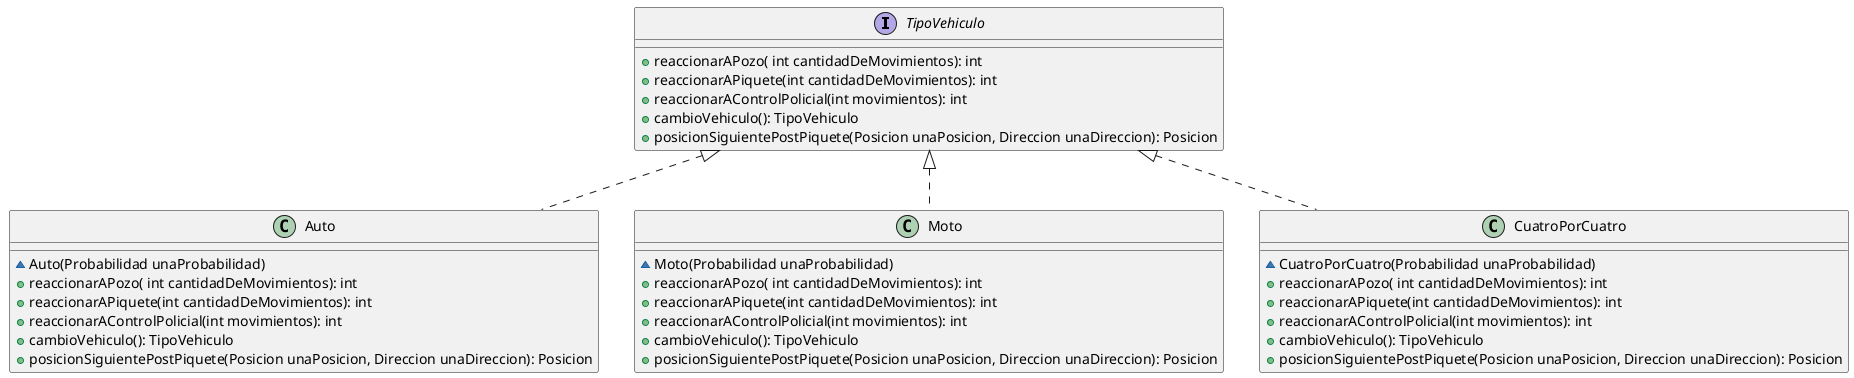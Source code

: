 @startuml

interface TipoVehiculo {
    + reaccionarAPozo( int cantidadDeMovimientos): int
    + reaccionarAPiquete(int cantidadDeMovimientos): int
    + reaccionarAControlPolicial(int movimientos): int
    + cambioVehiculo(): TipoVehiculo
    + posicionSiguientePostPiquete(Posicion unaPosicion, Direccion unaDireccion): Posicion
}

class Auto {
    ~ Auto(Probabilidad unaProbabilidad)
    + reaccionarAPozo( int cantidadDeMovimientos): int
    + reaccionarAPiquete(int cantidadDeMovimientos): int
    + reaccionarAControlPolicial(int movimientos): int
    + cambioVehiculo(): TipoVehiculo
    + posicionSiguientePostPiquete(Posicion unaPosicion, Direccion unaDireccion): Posicion
}

class Moto {
    ~ Moto(Probabilidad unaProbabilidad)
    + reaccionarAPozo( int cantidadDeMovimientos): int
    + reaccionarAPiquete(int cantidadDeMovimientos): int
    + reaccionarAControlPolicial(int movimientos): int
    + cambioVehiculo(): TipoVehiculo
    + posicionSiguientePostPiquete(Posicion unaPosicion, Direccion unaDireccion): Posicion
}

class CuatroPorCuatro {
    ~ CuatroPorCuatro(Probabilidad unaProbabilidad)
    + reaccionarAPozo( int cantidadDeMovimientos): int
    + reaccionarAPiquete(int cantidadDeMovimientos): int
    + reaccionarAControlPolicial(int movimientos): int
    + cambioVehiculo(): TipoVehiculo
    + posicionSiguientePostPiquete(Posicion unaPosicion, Direccion unaDireccion): Posicion
}

TipoVehiculo <|.. Auto
TipoVehiculo <|.. Moto
TipoVehiculo <|.. CuatroPorCuatro
@enduml